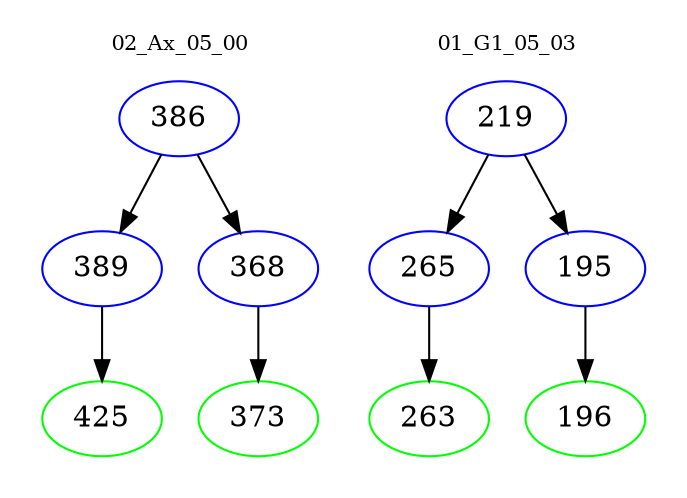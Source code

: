 digraph{
subgraph cluster_0 {
color = white
label = "02_Ax_05_00";
fontsize=10;
T0_386 [label="386", color="blue"]
T0_386 -> T0_389 [color="black"]
T0_389 [label="389", color="blue"]
T0_389 -> T0_425 [color="black"]
T0_425 [label="425", color="green"]
T0_386 -> T0_368 [color="black"]
T0_368 [label="368", color="blue"]
T0_368 -> T0_373 [color="black"]
T0_373 [label="373", color="green"]
}
subgraph cluster_1 {
color = white
label = "01_G1_05_03";
fontsize=10;
T1_219 [label="219", color="blue"]
T1_219 -> T1_265 [color="black"]
T1_265 [label="265", color="blue"]
T1_265 -> T1_263 [color="black"]
T1_263 [label="263", color="green"]
T1_219 -> T1_195 [color="black"]
T1_195 [label="195", color="blue"]
T1_195 -> T1_196 [color="black"]
T1_196 [label="196", color="green"]
}
}
